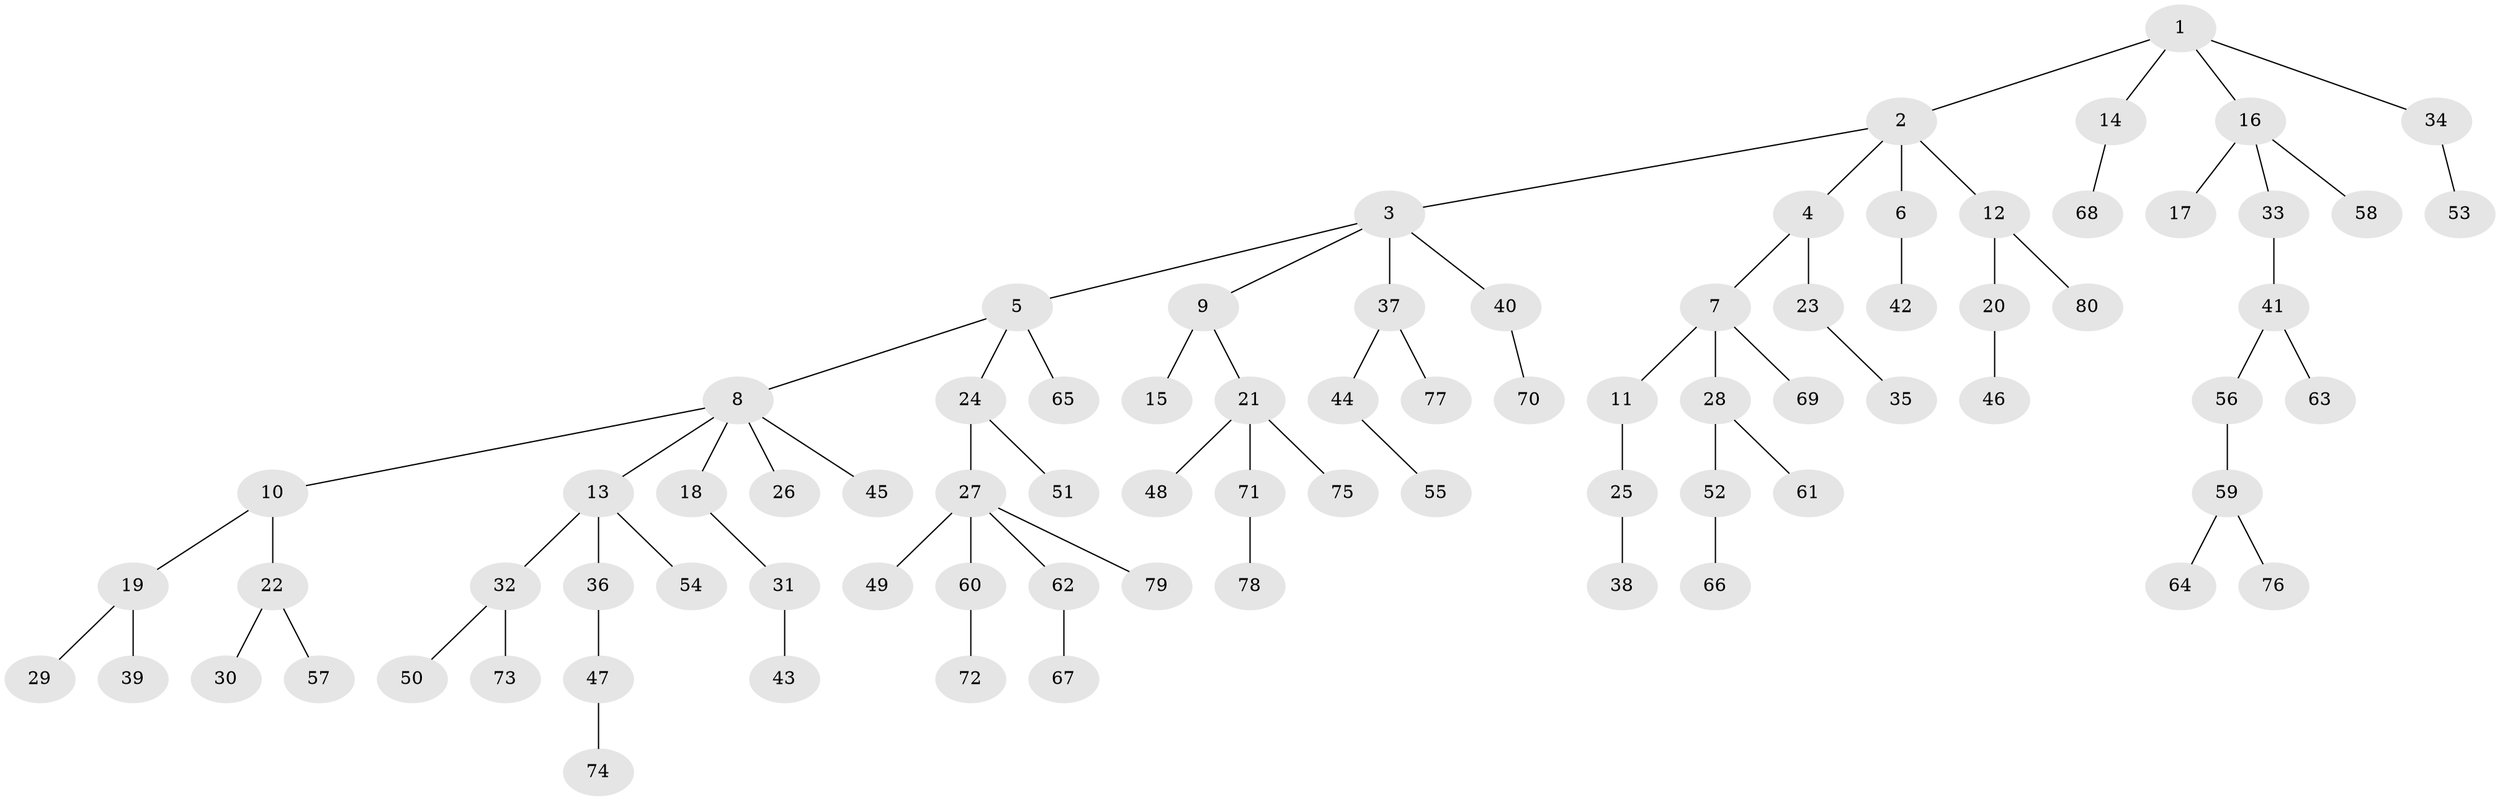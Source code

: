 // original degree distribution, {5: 0.03759398496240601, 6: 0.03007518796992481, 4: 0.06015037593984962, 3: 0.14285714285714285, 1: 0.5112781954887218, 2: 0.21804511278195488}
// Generated by graph-tools (version 1.1) at 2025/51/03/04/25 22:51:55]
// undirected, 80 vertices, 79 edges
graph export_dot {
  node [color=gray90,style=filled];
  1;
  2;
  3;
  4;
  5;
  6;
  7;
  8;
  9;
  10;
  11;
  12;
  13;
  14;
  15;
  16;
  17;
  18;
  19;
  20;
  21;
  22;
  23;
  24;
  25;
  26;
  27;
  28;
  29;
  30;
  31;
  32;
  33;
  34;
  35;
  36;
  37;
  38;
  39;
  40;
  41;
  42;
  43;
  44;
  45;
  46;
  47;
  48;
  49;
  50;
  51;
  52;
  53;
  54;
  55;
  56;
  57;
  58;
  59;
  60;
  61;
  62;
  63;
  64;
  65;
  66;
  67;
  68;
  69;
  70;
  71;
  72;
  73;
  74;
  75;
  76;
  77;
  78;
  79;
  80;
  1 -- 2 [weight=1.0];
  1 -- 14 [weight=1.0];
  1 -- 16 [weight=1.0];
  1 -- 34 [weight=1.0];
  2 -- 3 [weight=1.0];
  2 -- 4 [weight=1.0];
  2 -- 6 [weight=1.0];
  2 -- 12 [weight=1.0];
  3 -- 5 [weight=1.0];
  3 -- 9 [weight=1.0];
  3 -- 37 [weight=1.0];
  3 -- 40 [weight=1.0];
  4 -- 7 [weight=1.0];
  4 -- 23 [weight=1.0];
  5 -- 8 [weight=1.0];
  5 -- 24 [weight=1.0];
  5 -- 65 [weight=1.0];
  6 -- 42 [weight=1.0];
  7 -- 11 [weight=1.0];
  7 -- 28 [weight=1.0];
  7 -- 69 [weight=1.0];
  8 -- 10 [weight=1.0];
  8 -- 13 [weight=1.0];
  8 -- 18 [weight=1.0];
  8 -- 26 [weight=1.0];
  8 -- 45 [weight=1.0];
  9 -- 15 [weight=2.0];
  9 -- 21 [weight=1.0];
  10 -- 19 [weight=1.0];
  10 -- 22 [weight=1.0];
  11 -- 25 [weight=2.0];
  12 -- 20 [weight=1.0];
  12 -- 80 [weight=1.0];
  13 -- 32 [weight=1.0];
  13 -- 36 [weight=1.0];
  13 -- 54 [weight=1.0];
  14 -- 68 [weight=1.0];
  16 -- 17 [weight=1.0];
  16 -- 33 [weight=1.0];
  16 -- 58 [weight=1.0];
  18 -- 31 [weight=1.0];
  19 -- 29 [weight=1.0];
  19 -- 39 [weight=1.0];
  20 -- 46 [weight=1.0];
  21 -- 48 [weight=1.0];
  21 -- 71 [weight=1.0];
  21 -- 75 [weight=1.0];
  22 -- 30 [weight=1.0];
  22 -- 57 [weight=1.0];
  23 -- 35 [weight=1.0];
  24 -- 27 [weight=1.0];
  24 -- 51 [weight=1.0];
  25 -- 38 [weight=1.0];
  27 -- 49 [weight=1.0];
  27 -- 60 [weight=1.0];
  27 -- 62 [weight=1.0];
  27 -- 79 [weight=1.0];
  28 -- 52 [weight=1.0];
  28 -- 61 [weight=1.0];
  31 -- 43 [weight=1.0];
  32 -- 50 [weight=1.0];
  32 -- 73 [weight=2.0];
  33 -- 41 [weight=1.0];
  34 -- 53 [weight=1.0];
  36 -- 47 [weight=1.0];
  37 -- 44 [weight=1.0];
  37 -- 77 [weight=1.0];
  40 -- 70 [weight=1.0];
  41 -- 56 [weight=1.0];
  41 -- 63 [weight=1.0];
  44 -- 55 [weight=1.0];
  47 -- 74 [weight=1.0];
  52 -- 66 [weight=1.0];
  56 -- 59 [weight=1.0];
  59 -- 64 [weight=1.0];
  59 -- 76 [weight=1.0];
  60 -- 72 [weight=1.0];
  62 -- 67 [weight=1.0];
  71 -- 78 [weight=1.0];
}
